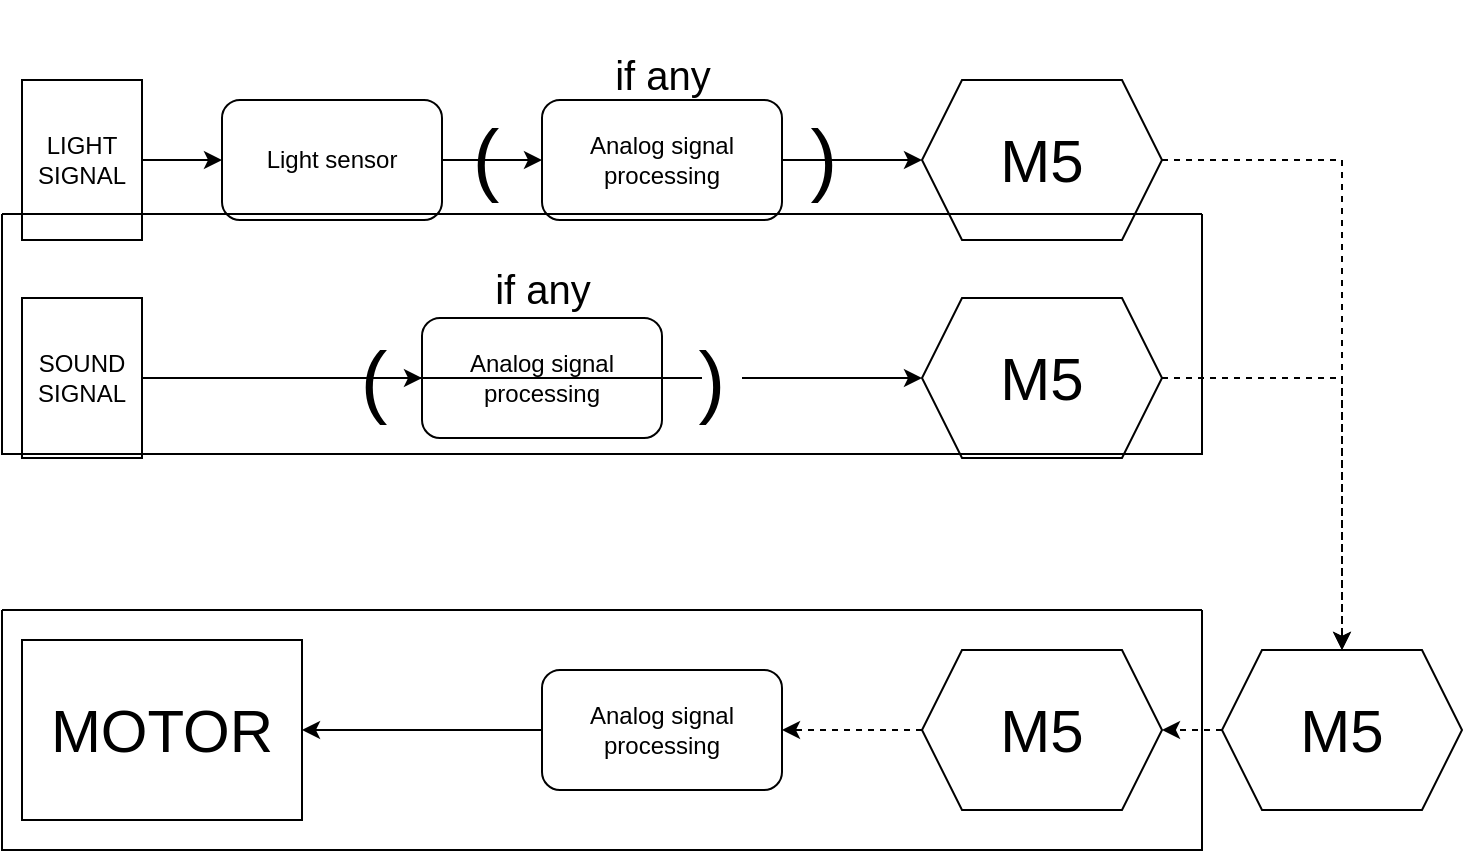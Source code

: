 <mxfile version="15.8.5" type="github">
  <diagram id="DL6SR3Jns12UY2ZeA2Pi" name="Page-1">
    <mxGraphModel dx="1038" dy="536" grid="1" gridSize="10" guides="1" tooltips="1" connect="1" arrows="1" fold="1" page="1" pageScale="1" pageWidth="827" pageHeight="1169" math="0" shadow="0">
      <root>
        <mxCell id="0" />
        <mxCell id="1" parent="0" />
        <mxCell id="W6AyKaZFO0cbx5s90EpX-5" style="edgeStyle=orthogonalEdgeStyle;rounded=0;orthogonalLoop=1;jettySize=auto;html=1;exitX=1;exitY=0.5;exitDx=0;exitDy=0;" edge="1" parent="1" source="W6AyKaZFO0cbx5s90EpX-3" target="W6AyKaZFO0cbx5s90EpX-4">
          <mxGeometry relative="1" as="geometry" />
        </mxCell>
        <mxCell id="W6AyKaZFO0cbx5s90EpX-3" value="LIGHT SIGNAL" style="rounded=0;whiteSpace=wrap;html=1;" vertex="1" parent="1">
          <mxGeometry x="20" y="80" width="60" height="80" as="geometry" />
        </mxCell>
        <mxCell id="W6AyKaZFO0cbx5s90EpX-7" style="edgeStyle=orthogonalEdgeStyle;rounded=0;orthogonalLoop=1;jettySize=auto;html=1;exitX=1;exitY=0.5;exitDx=0;exitDy=0;entryX=0;entryY=0.5;entryDx=0;entryDy=0;" edge="1" parent="1" source="W6AyKaZFO0cbx5s90EpX-4" target="W6AyKaZFO0cbx5s90EpX-6">
          <mxGeometry relative="1" as="geometry" />
        </mxCell>
        <mxCell id="W6AyKaZFO0cbx5s90EpX-4" value="Light sensor" style="rounded=1;whiteSpace=wrap;html=1;" vertex="1" parent="1">
          <mxGeometry x="120" y="90" width="110" height="60" as="geometry" />
        </mxCell>
        <mxCell id="W6AyKaZFO0cbx5s90EpX-12" style="edgeStyle=orthogonalEdgeStyle;rounded=0;orthogonalLoop=1;jettySize=auto;html=1;exitX=1;exitY=0.5;exitDx=0;exitDy=0;entryX=0;entryY=0.5;entryDx=0;entryDy=0;fontSize=30;strokeColor=#000000;" edge="1" parent="1" source="W6AyKaZFO0cbx5s90EpX-6" target="W6AyKaZFO0cbx5s90EpX-9">
          <mxGeometry relative="1" as="geometry" />
        </mxCell>
        <mxCell id="W6AyKaZFO0cbx5s90EpX-6" value="Analog signal processing" style="rounded=1;whiteSpace=wrap;html=1;" vertex="1" parent="1">
          <mxGeometry x="280" y="90" width="120" height="60" as="geometry" />
        </mxCell>
        <mxCell id="W6AyKaZFO0cbx5s90EpX-21" style="edgeStyle=orthogonalEdgeStyle;rounded=0;orthogonalLoop=1;jettySize=auto;html=1;exitX=1;exitY=0.5;exitDx=0;exitDy=0;entryX=0.5;entryY=0;entryDx=0;entryDy=0;fontSize=30;strokeColor=#000000;dashed=1;" edge="1" parent="1" source="W6AyKaZFO0cbx5s90EpX-9" target="W6AyKaZFO0cbx5s90EpX-20">
          <mxGeometry relative="1" as="geometry" />
        </mxCell>
        <mxCell id="W6AyKaZFO0cbx5s90EpX-9" value="&lt;font style=&quot;font-size: 30px&quot;&gt;M5&lt;/font&gt;" style="shape=hexagon;perimeter=hexagonPerimeter2;whiteSpace=wrap;html=1;fixedSize=1;" vertex="1" parent="1">
          <mxGeometry x="470" y="80" width="120" height="80" as="geometry" />
        </mxCell>
        <mxCell id="W6AyKaZFO0cbx5s90EpX-13" style="edgeStyle=orthogonalEdgeStyle;rounded=0;orthogonalLoop=1;jettySize=auto;html=1;exitX=1;exitY=0.5;exitDx=0;exitDy=0;entryX=0;entryY=0.5;entryDx=0;entryDy=0;" edge="1" parent="1" source="W6AyKaZFO0cbx5s90EpX-14" target="W6AyKaZFO0cbx5s90EpX-18">
          <mxGeometry relative="1" as="geometry">
            <mxPoint x="120" y="229" as="targetPoint" />
          </mxGeometry>
        </mxCell>
        <mxCell id="W6AyKaZFO0cbx5s90EpX-14" value="SOUND SIGNAL" style="rounded=0;whiteSpace=wrap;html=1;" vertex="1" parent="1">
          <mxGeometry x="20" y="189" width="60" height="80" as="geometry" />
        </mxCell>
        <mxCell id="W6AyKaZFO0cbx5s90EpX-17" style="edgeStyle=orthogonalEdgeStyle;rounded=0;orthogonalLoop=1;jettySize=auto;html=1;entryX=0;entryY=0.5;entryDx=0;entryDy=0;fontSize=30;strokeColor=#000000;startArrow=none;exitX=1;exitY=0.5;exitDx=0;exitDy=0;" edge="1" parent="1" source="W6AyKaZFO0cbx5s90EpX-32" target="W6AyKaZFO0cbx5s90EpX-19">
          <mxGeometry relative="1" as="geometry">
            <mxPoint x="410" y="279" as="sourcePoint" />
          </mxGeometry>
        </mxCell>
        <mxCell id="W6AyKaZFO0cbx5s90EpX-18" value="Analog signal processing" style="rounded=1;whiteSpace=wrap;html=1;" vertex="1" parent="1">
          <mxGeometry x="220" y="199" width="120" height="60" as="geometry" />
        </mxCell>
        <mxCell id="W6AyKaZFO0cbx5s90EpX-22" style="edgeStyle=orthogonalEdgeStyle;rounded=0;orthogonalLoop=1;jettySize=auto;html=1;exitX=1;exitY=0.5;exitDx=0;exitDy=0;fontSize=30;strokeColor=#000000;dashed=1;" edge="1" parent="1" source="W6AyKaZFO0cbx5s90EpX-19" target="W6AyKaZFO0cbx5s90EpX-20">
          <mxGeometry relative="1" as="geometry" />
        </mxCell>
        <mxCell id="W6AyKaZFO0cbx5s90EpX-19" value="&lt;font style=&quot;font-size: 30px&quot;&gt;M5&lt;/font&gt;" style="shape=hexagon;perimeter=hexagonPerimeter2;whiteSpace=wrap;html=1;fixedSize=1;" vertex="1" parent="1">
          <mxGeometry x="470" y="189" width="120" height="80" as="geometry" />
        </mxCell>
        <mxCell id="W6AyKaZFO0cbx5s90EpX-24" style="edgeStyle=orthogonalEdgeStyle;rounded=0;orthogonalLoop=1;jettySize=auto;html=1;exitX=0;exitY=0.5;exitDx=0;exitDy=0;entryX=1;entryY=0.5;entryDx=0;entryDy=0;dashed=1;fontSize=30;strokeColor=#000000;" edge="1" parent="1" source="W6AyKaZFO0cbx5s90EpX-20" target="W6AyKaZFO0cbx5s90EpX-23">
          <mxGeometry relative="1" as="geometry" />
        </mxCell>
        <mxCell id="W6AyKaZFO0cbx5s90EpX-20" value="&lt;font style=&quot;font-size: 30px&quot;&gt;M5&lt;/font&gt;" style="shape=hexagon;perimeter=hexagonPerimeter2;whiteSpace=wrap;html=1;fixedSize=1;" vertex="1" parent="1">
          <mxGeometry x="620" y="365" width="120" height="80" as="geometry" />
        </mxCell>
        <mxCell id="W6AyKaZFO0cbx5s90EpX-27" style="edgeStyle=orthogonalEdgeStyle;rounded=0;orthogonalLoop=1;jettySize=auto;html=1;exitX=0;exitY=0.5;exitDx=0;exitDy=0;dashed=1;fontSize=30;strokeColor=#000000;" edge="1" parent="1" source="W6AyKaZFO0cbx5s90EpX-23" target="W6AyKaZFO0cbx5s90EpX-26">
          <mxGeometry relative="1" as="geometry" />
        </mxCell>
        <mxCell id="W6AyKaZFO0cbx5s90EpX-23" value="&lt;font style=&quot;font-size: 30px&quot;&gt;M5&lt;/font&gt;" style="shape=hexagon;perimeter=hexagonPerimeter2;whiteSpace=wrap;html=1;fixedSize=1;" vertex="1" parent="1">
          <mxGeometry x="470" y="365" width="120" height="80" as="geometry" />
        </mxCell>
        <mxCell id="W6AyKaZFO0cbx5s90EpX-25" value="MOTOR" style="whiteSpace=wrap;html=1;fontSize=30;" vertex="1" parent="1">
          <mxGeometry x="20" y="360" width="140" height="90" as="geometry" />
        </mxCell>
        <mxCell id="W6AyKaZFO0cbx5s90EpX-28" style="edgeStyle=orthogonalEdgeStyle;rounded=0;orthogonalLoop=1;jettySize=auto;html=1;exitX=0;exitY=0.5;exitDx=0;exitDy=0;entryX=1;entryY=0.5;entryDx=0;entryDy=0;fontSize=30;strokeColor=#000000;" edge="1" parent="1" source="W6AyKaZFO0cbx5s90EpX-26" target="W6AyKaZFO0cbx5s90EpX-25">
          <mxGeometry relative="1" as="geometry" />
        </mxCell>
        <mxCell id="W6AyKaZFO0cbx5s90EpX-26" value="Analog signal processing" style="rounded=1;whiteSpace=wrap;html=1;" vertex="1" parent="1">
          <mxGeometry x="280" y="375" width="120" height="60" as="geometry" />
        </mxCell>
        <mxCell id="W6AyKaZFO0cbx5s90EpX-29" value="&lt;font style=&quot;font-size: 40px&quot;&gt;(&amp;nbsp;&amp;nbsp; &amp;nbsp; &amp;nbsp; &amp;nbsp;&amp;nbsp;&amp;nbsp;&amp;nbsp;&amp;nbsp;&amp;nbsp; )&lt;/font&gt;" style="text;html=1;align=center;verticalAlign=middle;resizable=0;points=[];autosize=1;strokeColor=none;fillColor=none;fontSize=30;" vertex="1" parent="1">
          <mxGeometry x="236" y="98" width="200" height="40" as="geometry" />
        </mxCell>
        <mxCell id="W6AyKaZFO0cbx5s90EpX-31" value="&lt;font style=&quot;font-size: 20px&quot;&gt;if any&lt;/font&gt;" style="text;html=1;align=center;verticalAlign=middle;resizable=0;points=[];autosize=1;strokeColor=none;fillColor=none;fontSize=40;" vertex="1" parent="1">
          <mxGeometry x="310" y="40" width="60" height="60" as="geometry" />
        </mxCell>
        <mxCell id="W6AyKaZFO0cbx5s90EpX-33" value="&lt;font style=&quot;font-size: 20px&quot;&gt;if any&lt;/font&gt;" style="text;html=1;align=center;verticalAlign=middle;resizable=0;points=[];autosize=1;strokeColor=none;fillColor=none;fontSize=40;" vertex="1" parent="1">
          <mxGeometry x="250" y="147" width="60" height="60" as="geometry" />
        </mxCell>
        <mxCell id="W6AyKaZFO0cbx5s90EpX-32" value="&lt;font style=&quot;font-size: 40px&quot;&gt;(&amp;nbsp;&amp;nbsp; &amp;nbsp; &amp;nbsp; &amp;nbsp;&amp;nbsp;&amp;nbsp;&amp;nbsp;&amp;nbsp;&amp;nbsp; )&lt;/font&gt;" style="text;html=1;align=center;verticalAlign=middle;resizable=0;points=[];autosize=1;strokeColor=none;fillColor=none;fontSize=30;" vertex="1" parent="1">
          <mxGeometry x="180" y="209" width="200" height="40" as="geometry" />
        </mxCell>
        <mxCell id="W6AyKaZFO0cbx5s90EpX-36" value="" style="edgeStyle=orthogonalEdgeStyle;rounded=0;orthogonalLoop=1;jettySize=auto;html=1;entryX=0;entryY=0.5;entryDx=0;entryDy=0;fontSize=30;strokeColor=#000000;startArrow=none;exitX=1;exitY=0.5;exitDx=0;exitDy=0;endArrow=none;" edge="1" parent="1" source="W6AyKaZFO0cbx5s90EpX-18" target="W6AyKaZFO0cbx5s90EpX-32">
          <mxGeometry relative="1" as="geometry">
            <mxPoint x="340" y="229" as="sourcePoint" />
            <mxPoint x="470" y="229" as="targetPoint" />
          </mxGeometry>
        </mxCell>
        <mxCell id="W6AyKaZFO0cbx5s90EpX-37" value="" style="swimlane;startSize=0;fontSize=20;" vertex="1" parent="1">
          <mxGeometry x="10" y="345" width="600" height="120" as="geometry" />
        </mxCell>
        <mxCell id="W6AyKaZFO0cbx5s90EpX-38" value="" style="swimlane;startSize=0;fontSize=20;" vertex="1" parent="1">
          <mxGeometry x="10" y="147" width="600" height="120" as="geometry" />
        </mxCell>
      </root>
    </mxGraphModel>
  </diagram>
</mxfile>
